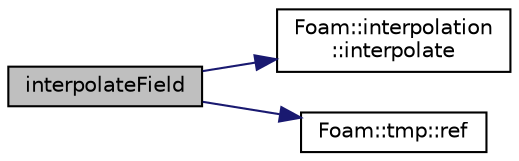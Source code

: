 digraph "interpolateField"
{
  bgcolor="transparent";
  edge [fontname="Helvetica",fontsize="10",labelfontname="Helvetica",labelfontsize="10"];
  node [fontname="Helvetica",fontsize="10",shape=record];
  rankdir="LR";
  Node575 [label="interpolateField",height=0.2,width=0.4,color="black", fillcolor="grey75", style="filled", fontcolor="black"];
  Node575 -> Node576 [color="midnightblue",fontsize="10",style="solid",fontname="Helvetica"];
  Node576 [label="Foam::interpolation\l::interpolate",height=0.2,width=0.4,color="black",URL="$a22961.html#af9534a4c4b0a7397cd6f650e16285442",tooltip="Interpolate field to the given point in the given cell. "];
  Node575 -> Node577 [color="midnightblue",fontsize="10",style="solid",fontname="Helvetica"];
  Node577 [label="Foam::tmp::ref",height=0.2,width=0.4,color="black",URL="$a27077.html#aeaf81e641282874cef07f5b808efc83b",tooltip="Return non-const reference or generate a fatal error. "];
}
